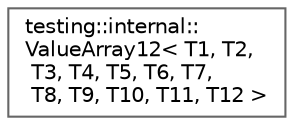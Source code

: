 digraph "クラス階層図"
{
 // LATEX_PDF_SIZE
  bgcolor="transparent";
  edge [fontname=Helvetica,fontsize=10,labelfontname=Helvetica,labelfontsize=10];
  node [fontname=Helvetica,fontsize=10,shape=box,height=0.2,width=0.4];
  rankdir="LR";
  Node0 [id="Node000000",label="testing::internal::\lValueArray12\< T1, T2,\l T3, T4, T5, T6, T7,\l T8, T9, T10, T11, T12 \>",height=0.2,width=0.4,color="grey40", fillcolor="white", style="filled",URL="$classtesting_1_1internal_1_1_value_array12.html",tooltip=" "];
}
